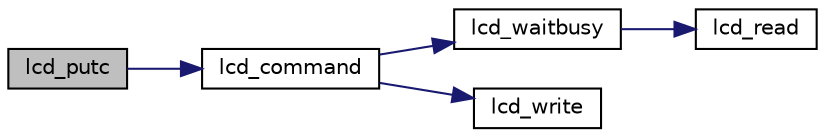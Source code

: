 digraph "lcd_putc"
{
 // LATEX_PDF_SIZE
  edge [fontname="Helvetica",fontsize="10",labelfontname="Helvetica",labelfontsize="10"];
  node [fontname="Helvetica",fontsize="10",shape=record];
  rankdir="LR";
  Node1 [label="lcd_putc",height=0.2,width=0.4,color="black", fillcolor="grey75", style="filled", fontcolor="black",tooltip="Display character at current cursor position."];
  Node1 -> Node2 [color="midnightblue",fontsize="10",style="solid"];
  Node2 [label="lcd_command",height=0.2,width=0.4,color="black", fillcolor="white", style="filled",URL="$group__pfleury__lcd.html#gaea9d14f02df06f948cb5a56776980826",tooltip="Send LCD controller instruction command."];
  Node2 -> Node3 [color="midnightblue",fontsize="10",style="solid"];
  Node3 [label="lcd_waitbusy",height=0.2,width=0.4,color="black", fillcolor="white", style="filled",URL="$lcd_8c.html#a4ca4373275e11ba1a2d2cbd242cbf1a4",tooltip=" "];
  Node3 -> Node4 [color="midnightblue",fontsize="10",style="solid"];
  Node4 [label="lcd_read",height=0.2,width=0.4,color="black", fillcolor="white", style="filled",URL="$lcd_8c.html#a48a16fff03a1164f27b460a49e702dc4",tooltip=" "];
  Node2 -> Node5 [color="midnightblue",fontsize="10",style="solid"];
  Node5 [label="lcd_write",height=0.2,width=0.4,color="black", fillcolor="white", style="filled",URL="$lcd_8c.html#a6aa4fa5c8ba19268338fa4215fa1807e",tooltip=" "];
}
